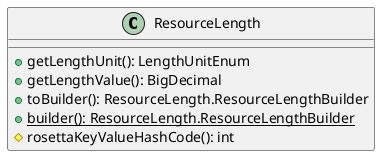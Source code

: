 @startuml

    class ResourceLength [[ResourceLength.html]] {
        +getLengthUnit(): LengthUnitEnum
        +getLengthValue(): BigDecimal
        +toBuilder(): ResourceLength.ResourceLengthBuilder
        {static} +builder(): ResourceLength.ResourceLengthBuilder
        #rosettaKeyValueHashCode(): int
    }

@enduml
